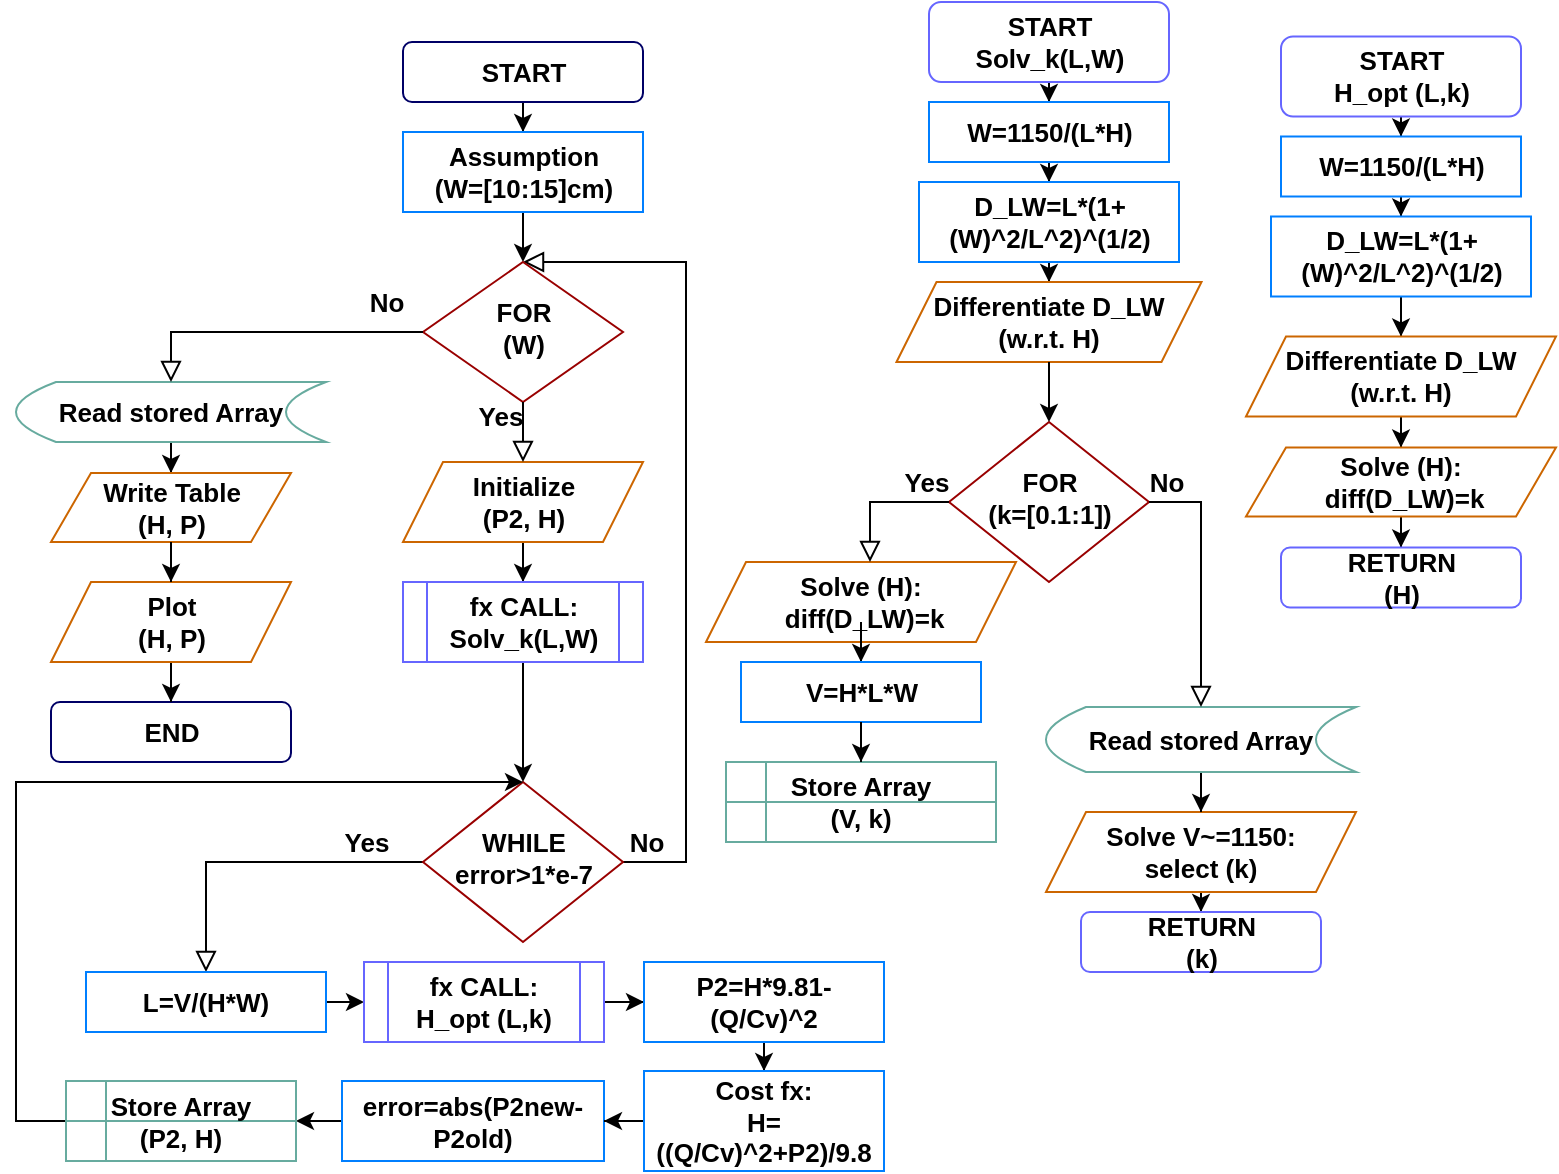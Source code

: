 <mxfile version="14.5.1" type="device"><diagram id="C5RBs43oDa-KdzZeNtuy" name="Page-1"><mxGraphModel dx="1414" dy="667" grid="1" gridSize="10" guides="1" tooltips="1" connect="1" arrows="1" fold="1" page="1" pageScale="1" pageWidth="827" pageHeight="1169" math="0" shadow="0"><root><mxCell id="WIyWlLk6GJQsqaUBKTNV-0"/><mxCell id="WIyWlLk6GJQsqaUBKTNV-1" parent="WIyWlLk6GJQsqaUBKTNV-0"/><mxCell id="CeGLxgAaDNpBUoNIsZBW-0" value="" style="edgeStyle=orthogonalEdgeStyle;rounded=0;orthogonalLoop=1;jettySize=auto;html=1;fontStyle=1;fontSize=13;" parent="WIyWlLk6GJQsqaUBKTNV-1" source="CeGLxgAaDNpBUoNIsZBW-1" target="CeGLxgAaDNpBUoNIsZBW-28" edge="1"><mxGeometry relative="1" as="geometry"><mxPoint x="278.5" y="85" as="targetPoint"/></mxGeometry></mxCell><mxCell id="CeGLxgAaDNpBUoNIsZBW-1" value="START" style="rounded=1;whiteSpace=wrap;html=1;fontSize=13;glass=0;strokeWidth=1;shadow=0;strokeColor=#000066;fontStyle=1" parent="WIyWlLk6GJQsqaUBKTNV-1" vertex="1"><mxGeometry x="218.5" y="30" width="120" height="30" as="geometry"/></mxCell><mxCell id="CeGLxgAaDNpBUoNIsZBW-2" value="Yes" style="rounded=0;html=1;jettySize=auto;orthogonalLoop=1;fontSize=13;endArrow=block;endFill=0;endSize=8;strokeWidth=1;shadow=0;labelBackgroundColor=none;edgeStyle=orthogonalEdgeStyle;entryX=0.5;entryY=0;entryDx=0;entryDy=0;fontStyle=1" parent="WIyWlLk6GJQsqaUBKTNV-1" source="CeGLxgAaDNpBUoNIsZBW-4" target="CeGLxgAaDNpBUoNIsZBW-10" edge="1"><mxGeometry x="-0.651" y="-10" relative="1" as="geometry"><mxPoint as="offset"/><mxPoint x="153.5" y="555" as="targetPoint"/></mxGeometry></mxCell><mxCell id="CeGLxgAaDNpBUoNIsZBW-3" value="No" style="edgeStyle=orthogonalEdgeStyle;rounded=0;html=1;jettySize=auto;orthogonalLoop=1;fontSize=13;endArrow=block;endFill=0;endSize=8;strokeWidth=1;shadow=0;labelBackgroundColor=none;fontStyle=1;exitX=1;exitY=0.5;exitDx=0;exitDy=0;entryX=0.5;entryY=0;entryDx=0;entryDy=0;" parent="WIyWlLk6GJQsqaUBKTNV-1" source="CeGLxgAaDNpBUoNIsZBW-4" target="JRDSD1NL4oVvOifxIJSZ-3" edge="1"><mxGeometry x="-0.944" y="10" relative="1" as="geometry"><mxPoint as="offset"/><mxPoint x="279" y="130" as="targetPoint"/><Array as="points"><mxPoint x="360" y="440"/><mxPoint x="360" y="140"/></Array></mxGeometry></mxCell><mxCell id="CeGLxgAaDNpBUoNIsZBW-4" value="WHILE&lt;br style=&quot;font-size: 13px;&quot;&gt;error&amp;gt;1*e-7" style="rhombus;whiteSpace=wrap;html=1;shadow=0;fontFamily=Helvetica;fontSize=13;align=center;strokeWidth=1;spacing=6;spacingTop=-4;strokeColor=#990000;fontStyle=1" parent="WIyWlLk6GJQsqaUBKTNV-1" vertex="1"><mxGeometry x="228.5" y="400" width="100" height="80" as="geometry"/></mxCell><mxCell id="CeGLxgAaDNpBUoNIsZBW-6" value="" style="edgeStyle=orthogonalEdgeStyle;rounded=0;orthogonalLoop=1;jettySize=auto;html=1;exitX=0.5;exitY=1;exitDx=0;exitDy=0;fontStyle=1;fontSize=13;entryX=0.5;entryY=0;entryDx=0;entryDy=0;" parent="WIyWlLk6GJQsqaUBKTNV-1" source="CeGLxgAaDNpBUoNIsZBW-28" target="JRDSD1NL4oVvOifxIJSZ-3" edge="1"><mxGeometry relative="1" as="geometry"><mxPoint x="230" y="140" as="sourcePoint"/><mxPoint x="230" y="160" as="targetPoint"/></mxGeometry></mxCell><mxCell id="CeGLxgAaDNpBUoNIsZBW-9" style="edgeStyle=orthogonalEdgeStyle;rounded=0;orthogonalLoop=1;jettySize=auto;html=1;exitX=1;exitY=0.5;exitDx=0;exitDy=0;entryX=0;entryY=0.5;entryDx=0;entryDy=0;fontStyle=1;fontSize=13;" parent="WIyWlLk6GJQsqaUBKTNV-1" source="CeGLxgAaDNpBUoNIsZBW-10" target="CeGLxgAaDNpBUoNIsZBW-12" edge="1"><mxGeometry relative="1" as="geometry"/></mxCell><mxCell id="CeGLxgAaDNpBUoNIsZBW-10" value="L=V/(H*W)" style="rounded=0;whiteSpace=wrap;html=1;strokeColor=#007FFF;fontStyle=1;fontSize=13;" parent="WIyWlLk6GJQsqaUBKTNV-1" vertex="1"><mxGeometry x="60" y="495" width="120" height="30" as="geometry"/></mxCell><mxCell id="CeGLxgAaDNpBUoNIsZBW-11" style="edgeStyle=orthogonalEdgeStyle;rounded=0;orthogonalLoop=1;jettySize=auto;html=1;entryX=0;entryY=0.5;entryDx=0;entryDy=0;fontStyle=1;fontSize=13;" parent="WIyWlLk6GJQsqaUBKTNV-1" source="CeGLxgAaDNpBUoNIsZBW-12" target="CeGLxgAaDNpBUoNIsZBW-17" edge="1"><mxGeometry relative="1" as="geometry"/></mxCell><mxCell id="CeGLxgAaDNpBUoNIsZBW-12" value="fx CALL:&lt;br style=&quot;font-size: 13px&quot;&gt;H_opt (L,k)" style="shape=process;whiteSpace=wrap;html=1;backgroundOutline=1;strokeColor=#6666FF;fontStyle=1;fontSize=13;" parent="WIyWlLk6GJQsqaUBKTNV-1" vertex="1"><mxGeometry x="199" y="490" width="120" height="40" as="geometry"/></mxCell><mxCell id="CeGLxgAaDNpBUoNIsZBW-13" style="edgeStyle=orthogonalEdgeStyle;rounded=0;orthogonalLoop=1;jettySize=auto;html=1;fontStyle=1;fontSize=13;" parent="WIyWlLk6GJQsqaUBKTNV-1" source="CeGLxgAaDNpBUoNIsZBW-14" target="CeGLxgAaDNpBUoNIsZBW-20" edge="1"><mxGeometry relative="1" as="geometry"/></mxCell><mxCell id="CeGLxgAaDNpBUoNIsZBW-14" value="error=abs(P2new-P2old)" style="rounded=0;whiteSpace=wrap;html=1;strokeColor=#007FFF;fontStyle=1;fontSize=13;" parent="WIyWlLk6GJQsqaUBKTNV-1" vertex="1"><mxGeometry x="188" y="549.5" width="131" height="40" as="geometry"/></mxCell><mxCell id="CeGLxgAaDNpBUoNIsZBW-15" style="edgeStyle=orthogonalEdgeStyle;rounded=0;orthogonalLoop=1;jettySize=auto;html=1;exitX=0.5;exitY=1;exitDx=0;exitDy=0;fontStyle=1;fontSize=13;" parent="WIyWlLk6GJQsqaUBKTNV-1" source="CeGLxgAaDNpBUoNIsZBW-10" target="CeGLxgAaDNpBUoNIsZBW-10" edge="1"><mxGeometry relative="1" as="geometry"/></mxCell><mxCell id="CeGLxgAaDNpBUoNIsZBW-16" style="edgeStyle=orthogonalEdgeStyle;rounded=0;orthogonalLoop=1;jettySize=auto;html=1;fontStyle=1;fontSize=13;" parent="WIyWlLk6GJQsqaUBKTNV-1" source="CeGLxgAaDNpBUoNIsZBW-17" target="CeGLxgAaDNpBUoNIsZBW-19" edge="1"><mxGeometry relative="1" as="geometry"/></mxCell><mxCell id="CeGLxgAaDNpBUoNIsZBW-17" value="P2=H*9.81-(Q/Cv)^2" style="rounded=0;whiteSpace=wrap;html=1;strokeColor=#007FFF;fontStyle=1;fontSize=13;" parent="WIyWlLk6GJQsqaUBKTNV-1" vertex="1"><mxGeometry x="339" y="490" width="120" height="40" as="geometry"/></mxCell><mxCell id="CeGLxgAaDNpBUoNIsZBW-18" style="edgeStyle=orthogonalEdgeStyle;rounded=0;orthogonalLoop=1;jettySize=auto;html=1;fontStyle=1;fontSize=13;" parent="WIyWlLk6GJQsqaUBKTNV-1" source="CeGLxgAaDNpBUoNIsZBW-19" target="CeGLxgAaDNpBUoNIsZBW-14" edge="1"><mxGeometry relative="1" as="geometry"/></mxCell><mxCell id="CeGLxgAaDNpBUoNIsZBW-19" value="Cost fx:&lt;br style=&quot;font-size: 13px;&quot;&gt;H=((Q/Cv)^2+P2)/9.8" style="rounded=0;whiteSpace=wrap;html=1;strokeColor=#007FFF;fontStyle=1;fontSize=13;" parent="WIyWlLk6GJQsqaUBKTNV-1" vertex="1"><mxGeometry x="339" y="544.5" width="120" height="50" as="geometry"/></mxCell><mxCell id="JRDSD1NL4oVvOifxIJSZ-0" style="edgeStyle=orthogonalEdgeStyle;rounded=0;orthogonalLoop=1;jettySize=auto;html=1;entryX=0.5;entryY=0;entryDx=0;entryDy=0;exitX=0;exitY=0.5;exitDx=0;exitDy=0;" edge="1" parent="WIyWlLk6GJQsqaUBKTNV-1" source="CeGLxgAaDNpBUoNIsZBW-20" target="CeGLxgAaDNpBUoNIsZBW-4"><mxGeometry relative="1" as="geometry"><mxPoint x="244" y="360" as="targetPoint"/><Array as="points"><mxPoint x="25" y="570"/><mxPoint x="25" y="400"/></Array></mxGeometry></mxCell><mxCell id="CeGLxgAaDNpBUoNIsZBW-20" value="Store Array&lt;br style=&quot;font-size: 13px;&quot;&gt;(P2, H)" style="shape=internalStorage;whiteSpace=wrap;html=1;backgroundOutline=1;strokeColor=#67AB9F;fontStyle=1;fontSize=13;" parent="WIyWlLk6GJQsqaUBKTNV-1" vertex="1"><mxGeometry x="50" y="549.5" width="115" height="40" as="geometry"/></mxCell><mxCell id="CeGLxgAaDNpBUoNIsZBW-26" style="edgeStyle=orthogonalEdgeStyle;rounded=0;orthogonalLoop=1;jettySize=auto;html=1;fontStyle=1;fontSize=13;" parent="WIyWlLk6GJQsqaUBKTNV-1" source="CeGLxgAaDNpBUoNIsZBW-27" target="CeGLxgAaDNpBUoNIsZBW-30" edge="1"><mxGeometry relative="1" as="geometry"/></mxCell><mxCell id="CeGLxgAaDNpBUoNIsZBW-27" value="START&lt;br style=&quot;font-size: 13px&quot;&gt;H_opt (L,k)" style="rounded=1;whiteSpace=wrap;html=1;strokeColor=#6666FF;fontStyle=1;fontSize=13;" parent="WIyWlLk6GJQsqaUBKTNV-1" vertex="1"><mxGeometry x="657.5" y="27.25" width="120" height="40" as="geometry"/></mxCell><mxCell id="CeGLxgAaDNpBUoNIsZBW-28" value="&lt;span style=&quot;font-size: 13px&quot;&gt;Assumption&lt;/span&gt;&lt;br style=&quot;font-size: 13px&quot;&gt;&lt;span style=&quot;font-size: 13px&quot;&gt;(W=[10:15]cm)&lt;/span&gt;" style="rounded=0;whiteSpace=wrap;html=1;strokeColor=#007FFF;fontStyle=1;fontSize=13;" parent="WIyWlLk6GJQsqaUBKTNV-1" vertex="1"><mxGeometry x="218.5" y="75" width="120" height="40" as="geometry"/></mxCell><mxCell id="CeGLxgAaDNpBUoNIsZBW-29" style="edgeStyle=orthogonalEdgeStyle;rounded=0;orthogonalLoop=1;jettySize=auto;html=1;fontStyle=1;fontSize=13;" parent="WIyWlLk6GJQsqaUBKTNV-1" source="CeGLxgAaDNpBUoNIsZBW-30" target="CeGLxgAaDNpBUoNIsZBW-32" edge="1"><mxGeometry relative="1" as="geometry"/></mxCell><mxCell id="CeGLxgAaDNpBUoNIsZBW-30" value="W=1150/(L*H)" style="rounded=0;whiteSpace=wrap;html=1;strokeColor=#007FFF;fontStyle=1;fontSize=13;" parent="WIyWlLk6GJQsqaUBKTNV-1" vertex="1"><mxGeometry x="657.5" y="77.25" width="120" height="30" as="geometry"/></mxCell><mxCell id="CeGLxgAaDNpBUoNIsZBW-31" style="edgeStyle=orthogonalEdgeStyle;rounded=0;orthogonalLoop=1;jettySize=auto;html=1;entryX=0.5;entryY=0;entryDx=0;entryDy=0;fontStyle=1;fontSize=13;" parent="WIyWlLk6GJQsqaUBKTNV-1" source="CeGLxgAaDNpBUoNIsZBW-32" target="CeGLxgAaDNpBUoNIsZBW-34" edge="1"><mxGeometry relative="1" as="geometry"/></mxCell><mxCell id="CeGLxgAaDNpBUoNIsZBW-32" value="D_LW=L*(1+(W)^2/L^2)^(1/2)" style="rounded=0;whiteSpace=wrap;html=1;strokeColor=#007FFF;fontStyle=1;fontSize=13;" parent="WIyWlLk6GJQsqaUBKTNV-1" vertex="1"><mxGeometry x="652.5" y="117.25" width="130" height="40" as="geometry"/></mxCell><mxCell id="CeGLxgAaDNpBUoNIsZBW-33" value="" style="edgeStyle=orthogonalEdgeStyle;rounded=0;orthogonalLoop=1;jettySize=auto;html=1;fontStyle=1;fontSize=13;" parent="WIyWlLk6GJQsqaUBKTNV-1" source="CeGLxgAaDNpBUoNIsZBW-34" target="CeGLxgAaDNpBUoNIsZBW-38" edge="1"><mxGeometry relative="1" as="geometry"/></mxCell><mxCell id="CeGLxgAaDNpBUoNIsZBW-34" value="&lt;br style=&quot;font-size: 13px;&quot;&gt;Differentiate D_LW&lt;br style=&quot;font-size: 13px;&quot;&gt;(w.r.t. H)&lt;br style=&quot;font-size: 13px;&quot;&gt;&amp;nbsp;" style="shape=parallelogram;perimeter=parallelogramPerimeter;whiteSpace=wrap;html=1;fixedSize=1;strokeColor=#CC6600;fontStyle=1;fontSize=13;" parent="WIyWlLk6GJQsqaUBKTNV-1" vertex="1"><mxGeometry x="640" y="177.25" width="155" height="40" as="geometry"/></mxCell><mxCell id="CeGLxgAaDNpBUoNIsZBW-37" style="edgeStyle=orthogonalEdgeStyle;rounded=0;orthogonalLoop=1;jettySize=auto;html=1;fontStyle=1;fontSize=13;" parent="WIyWlLk6GJQsqaUBKTNV-1" source="CeGLxgAaDNpBUoNIsZBW-38" target="CeGLxgAaDNpBUoNIsZBW-39" edge="1"><mxGeometry relative="1" as="geometry"/></mxCell><mxCell id="CeGLxgAaDNpBUoNIsZBW-38" value="&lt;br style=&quot;font-size: 13px&quot;&gt;Solve (H):&lt;br style=&quot;font-size: 13px&quot;&gt;&amp;nbsp;diff(D_LW)=k&lt;br style=&quot;font-size: 13px&quot;&gt;&amp;nbsp;" style="shape=parallelogram;perimeter=parallelogramPerimeter;whiteSpace=wrap;html=1;fixedSize=1;strokeColor=#CC6600;fontStyle=1;fontSize=13;" parent="WIyWlLk6GJQsqaUBKTNV-1" vertex="1"><mxGeometry x="640" y="232.75" width="155" height="34.5" as="geometry"/></mxCell><mxCell id="CeGLxgAaDNpBUoNIsZBW-39" value="RETURN&lt;br&gt;(H)" style="rounded=1;whiteSpace=wrap;html=1;strokeColor=#6666FF;fontStyle=1;fontSize=13;" parent="WIyWlLk6GJQsqaUBKTNV-1" vertex="1"><mxGeometry x="657.5" y="282.75" width="120" height="30" as="geometry"/></mxCell><mxCell id="JRDSD1NL4oVvOifxIJSZ-3" value="FOR&lt;br&gt;(W)" style="rhombus;whiteSpace=wrap;html=1;shadow=0;fontFamily=Helvetica;fontSize=13;align=center;strokeWidth=1;spacing=6;spacingTop=-4;strokeColor=#990000;fontStyle=1" vertex="1" parent="WIyWlLk6GJQsqaUBKTNV-1"><mxGeometry x="228.5" y="140" width="100" height="70" as="geometry"/></mxCell><mxCell id="JRDSD1NL4oVvOifxIJSZ-11" style="edgeStyle=orthogonalEdgeStyle;rounded=0;orthogonalLoop=1;jettySize=auto;html=1;" edge="1" parent="WIyWlLk6GJQsqaUBKTNV-1" source="JRDSD1NL4oVvOifxIJSZ-6" target="JRDSD1NL4oVvOifxIJSZ-9"><mxGeometry relative="1" as="geometry"/></mxCell><mxCell id="JRDSD1NL4oVvOifxIJSZ-6" value="Initialize&lt;br style=&quot;font-size: 13px;&quot;&gt;(P2, H)" style="shape=parallelogram;perimeter=parallelogramPerimeter;whiteSpace=wrap;html=1;fixedSize=1;strokeColor=#CC6600;fontStyle=1;fontSize=13;" vertex="1" parent="WIyWlLk6GJQsqaUBKTNV-1"><mxGeometry x="218.5" y="240" width="120" height="40" as="geometry"/></mxCell><mxCell id="JRDSD1NL4oVvOifxIJSZ-7" value="Yes" style="rounded=0;html=1;jettySize=auto;orthogonalLoop=1;fontSize=13;endArrow=block;endFill=0;endSize=8;strokeWidth=1;shadow=0;labelBackgroundColor=none;edgeStyle=orthogonalEdgeStyle;fontStyle=1;entryX=0.5;entryY=0;entryDx=0;entryDy=0;" edge="1" parent="WIyWlLk6GJQsqaUBKTNV-1" source="JRDSD1NL4oVvOifxIJSZ-3" target="JRDSD1NL4oVvOifxIJSZ-6"><mxGeometry x="-0.714" y="-12" relative="1" as="geometry"><mxPoint as="offset"/><mxPoint x="307" y="500" as="targetPoint"/><mxPoint x="296" y="305" as="sourcePoint"/></mxGeometry></mxCell><mxCell id="JRDSD1NL4oVvOifxIJSZ-12" style="edgeStyle=orthogonalEdgeStyle;rounded=0;orthogonalLoop=1;jettySize=auto;html=1;entryX=0.5;entryY=0;entryDx=0;entryDy=0;" edge="1" parent="WIyWlLk6GJQsqaUBKTNV-1" source="JRDSD1NL4oVvOifxIJSZ-9" target="CeGLxgAaDNpBUoNIsZBW-4"><mxGeometry relative="1" as="geometry"/></mxCell><mxCell id="JRDSD1NL4oVvOifxIJSZ-9" value="fx CALL:&lt;br style=&quot;font-size: 13px&quot;&gt;Solv_k(L,W)" style="shape=process;whiteSpace=wrap;html=1;backgroundOutline=1;strokeColor=#6666FF;fontStyle=1;fontSize=13;" vertex="1" parent="WIyWlLk6GJQsqaUBKTNV-1"><mxGeometry x="218.5" y="300" width="120" height="40" as="geometry"/></mxCell><mxCell id="JRDSD1NL4oVvOifxIJSZ-13" style="edgeStyle=orthogonalEdgeStyle;rounded=0;orthogonalLoop=1;jettySize=auto;html=1;fontStyle=1;fontSize=13;" edge="1" parent="WIyWlLk6GJQsqaUBKTNV-1" source="JRDSD1NL4oVvOifxIJSZ-14" target="JRDSD1NL4oVvOifxIJSZ-16"><mxGeometry relative="1" as="geometry"/></mxCell><mxCell id="JRDSD1NL4oVvOifxIJSZ-14" value="START&lt;br style=&quot;font-size: 13px&quot;&gt;Solv_k(L,W)" style="rounded=1;whiteSpace=wrap;html=1;strokeColor=#6666FF;fontStyle=1;fontSize=13;" vertex="1" parent="WIyWlLk6GJQsqaUBKTNV-1"><mxGeometry x="481.5" y="10" width="120" height="40" as="geometry"/></mxCell><mxCell id="JRDSD1NL4oVvOifxIJSZ-15" style="edgeStyle=orthogonalEdgeStyle;rounded=0;orthogonalLoop=1;jettySize=auto;html=1;fontStyle=1;fontSize=13;" edge="1" parent="WIyWlLk6GJQsqaUBKTNV-1" source="JRDSD1NL4oVvOifxIJSZ-16" target="JRDSD1NL4oVvOifxIJSZ-18"><mxGeometry relative="1" as="geometry"/></mxCell><mxCell id="JRDSD1NL4oVvOifxIJSZ-16" value="W=1150/(L*H)" style="rounded=0;whiteSpace=wrap;html=1;strokeColor=#007FFF;fontStyle=1;fontSize=13;" vertex="1" parent="WIyWlLk6GJQsqaUBKTNV-1"><mxGeometry x="481.5" y="60" width="120" height="30" as="geometry"/></mxCell><mxCell id="JRDSD1NL4oVvOifxIJSZ-17" style="edgeStyle=orthogonalEdgeStyle;rounded=0;orthogonalLoop=1;jettySize=auto;html=1;entryX=0.5;entryY=0;entryDx=0;entryDy=0;fontStyle=1;fontSize=13;" edge="1" parent="WIyWlLk6GJQsqaUBKTNV-1" source="JRDSD1NL4oVvOifxIJSZ-18" target="JRDSD1NL4oVvOifxIJSZ-20"><mxGeometry relative="1" as="geometry"/></mxCell><mxCell id="JRDSD1NL4oVvOifxIJSZ-18" value="D_LW=L*(1+(W)^2/L^2)^(1/2)" style="rounded=0;whiteSpace=wrap;html=1;strokeColor=#007FFF;fontStyle=1;fontSize=13;" vertex="1" parent="WIyWlLk6GJQsqaUBKTNV-1"><mxGeometry x="476.5" y="100" width="130" height="40" as="geometry"/></mxCell><mxCell id="JRDSD1NL4oVvOifxIJSZ-20" value="&lt;br style=&quot;font-size: 13px;&quot;&gt;Differentiate D_LW&lt;br style=&quot;font-size: 13px;&quot;&gt;(w.r.t. H)&lt;br style=&quot;font-size: 13px;&quot;&gt;&amp;nbsp;" style="shape=parallelogram;perimeter=parallelogramPerimeter;whiteSpace=wrap;html=1;fixedSize=1;strokeColor=#CC6600;fontStyle=1;fontSize=13;" vertex="1" parent="WIyWlLk6GJQsqaUBKTNV-1"><mxGeometry x="465.25" y="150" width="152.5" height="40" as="geometry"/></mxCell><mxCell id="JRDSD1NL4oVvOifxIJSZ-21" style="edgeStyle=orthogonalEdgeStyle;rounded=0;orthogonalLoop=1;jettySize=auto;html=1;fontStyle=1;fontSize=13;" edge="1" parent="WIyWlLk6GJQsqaUBKTNV-1" source="JRDSD1NL4oVvOifxIJSZ-26" target="JRDSD1NL4oVvOifxIJSZ-23"><mxGeometry relative="1" as="geometry"/></mxCell><mxCell id="JRDSD1NL4oVvOifxIJSZ-22" value="&lt;br style=&quot;font-size: 13px&quot;&gt;Solve (H):&lt;br style=&quot;font-size: 13px&quot;&gt;&amp;nbsp;diff(D_LW)=k&lt;br style=&quot;font-size: 13px&quot;&gt;&amp;nbsp;" style="shape=parallelogram;perimeter=parallelogramPerimeter;whiteSpace=wrap;html=1;fixedSize=1;strokeColor=#CC6600;fontStyle=1;fontSize=13;" vertex="1" parent="WIyWlLk6GJQsqaUBKTNV-1"><mxGeometry x="370" y="290" width="155" height="40" as="geometry"/></mxCell><mxCell id="JRDSD1NL4oVvOifxIJSZ-23" value="RETURN&lt;br&gt;(k)" style="rounded=1;whiteSpace=wrap;html=1;strokeColor=#6666FF;fontStyle=1;fontSize=13;" vertex="1" parent="WIyWlLk6GJQsqaUBKTNV-1"><mxGeometry x="557.5" y="465" width="120" height="30" as="geometry"/></mxCell><mxCell id="JRDSD1NL4oVvOifxIJSZ-24" value="FOR&lt;br&gt;(k=[0.1:1])" style="rhombus;whiteSpace=wrap;html=1;shadow=0;fontFamily=Helvetica;fontSize=13;align=center;strokeWidth=1;spacing=6;spacingTop=-4;strokeColor=#990000;fontStyle=1" vertex="1" parent="WIyWlLk6GJQsqaUBKTNV-1"><mxGeometry x="491.5" y="220" width="100" height="80" as="geometry"/></mxCell><mxCell id="JRDSD1NL4oVvOifxIJSZ-25" value="" style="edgeStyle=orthogonalEdgeStyle;rounded=0;orthogonalLoop=1;jettySize=auto;html=1;fontStyle=1;fontSize=13;exitX=0.5;exitY=1;exitDx=0;exitDy=0;" edge="1" parent="WIyWlLk6GJQsqaUBKTNV-1" source="JRDSD1NL4oVvOifxIJSZ-20" target="JRDSD1NL4oVvOifxIJSZ-24"><mxGeometry relative="1" as="geometry"><mxPoint x="441.5" y="260" as="sourcePoint"/><mxPoint x="449" y="430" as="targetPoint"/></mxGeometry></mxCell><mxCell id="JRDSD1NL4oVvOifxIJSZ-26" value="&lt;br style=&quot;font-size: 13px&quot;&gt;Solve V~=1150:&lt;br style=&quot;font-size: 13px&quot;&gt;select (k)&lt;br style=&quot;font-size: 13px&quot;&gt;&amp;nbsp;" style="shape=parallelogram;perimeter=parallelogramPerimeter;whiteSpace=wrap;html=1;fixedSize=1;strokeColor=#CC6600;fontStyle=1;fontSize=13;" vertex="1" parent="WIyWlLk6GJQsqaUBKTNV-1"><mxGeometry x="540" y="415" width="155" height="40" as="geometry"/></mxCell><mxCell id="JRDSD1NL4oVvOifxIJSZ-30" style="edgeStyle=orthogonalEdgeStyle;rounded=0;orthogonalLoop=1;jettySize=auto;html=1;fontStyle=1;fontSize=13;" edge="1" parent="WIyWlLk6GJQsqaUBKTNV-1" source="JRDSD1NL4oVvOifxIJSZ-22" target="JRDSD1NL4oVvOifxIJSZ-29"><mxGeometry relative="1" as="geometry"><mxPoint x="447.5" y="340" as="sourcePoint"/><mxPoint x="447.5" y="430" as="targetPoint"/></mxGeometry></mxCell><mxCell id="JRDSD1NL4oVvOifxIJSZ-29" value="V=H*L*W" style="rounded=0;whiteSpace=wrap;html=1;strokeColor=#007FFF;fontStyle=1;fontSize=13;" vertex="1" parent="WIyWlLk6GJQsqaUBKTNV-1"><mxGeometry x="387.5" y="340" width="120" height="30" as="geometry"/></mxCell><mxCell id="JRDSD1NL4oVvOifxIJSZ-38" value="Store Array&lt;br style=&quot;font-size: 13px&quot;&gt;(V, k)" style="shape=internalStorage;whiteSpace=wrap;html=1;backgroundOutline=1;strokeColor=#67AB9F;fontStyle=1;fontSize=13;" vertex="1" parent="WIyWlLk6GJQsqaUBKTNV-1"><mxGeometry x="380" y="390" width="135" height="40" as="geometry"/></mxCell><mxCell id="JRDSD1NL4oVvOifxIJSZ-39" value="" style="edgeStyle=orthogonalEdgeStyle;rounded=0;orthogonalLoop=1;jettySize=auto;html=1;" edge="1" parent="WIyWlLk6GJQsqaUBKTNV-1" source="JRDSD1NL4oVvOifxIJSZ-29" target="JRDSD1NL4oVvOifxIJSZ-38"><mxGeometry relative="1" as="geometry"><mxPoint x="447.5" y="390" as="sourcePoint"/><mxPoint x="440" y="480" as="targetPoint"/></mxGeometry></mxCell><mxCell id="JRDSD1NL4oVvOifxIJSZ-43" value="Yes" style="rounded=0;html=1;jettySize=auto;orthogonalLoop=1;fontSize=13;endArrow=block;endFill=0;endSize=8;strokeWidth=1;shadow=0;labelBackgroundColor=none;edgeStyle=orthogonalEdgeStyle;fontStyle=1;exitX=0;exitY=0.5;exitDx=0;exitDy=0;" edge="1" parent="WIyWlLk6GJQsqaUBKTNV-1" source="JRDSD1NL4oVvOifxIJSZ-24"><mxGeometry x="-0.669" y="-10" relative="1" as="geometry"><mxPoint as="offset"/><mxPoint x="452" y="290" as="targetPoint"/><mxPoint x="452.75" y="270" as="sourcePoint"/><Array as="points"><mxPoint x="451.5" y="260"/></Array></mxGeometry></mxCell><mxCell id="JRDSD1NL4oVvOifxIJSZ-48" style="edgeStyle=orthogonalEdgeStyle;rounded=0;orthogonalLoop=1;jettySize=auto;html=1;" edge="1" parent="WIyWlLk6GJQsqaUBKTNV-1" source="JRDSD1NL4oVvOifxIJSZ-46" target="JRDSD1NL4oVvOifxIJSZ-26"><mxGeometry relative="1" as="geometry"/></mxCell><mxCell id="JRDSD1NL4oVvOifxIJSZ-46" value="Read stored Array" style="shape=dataStorage;whiteSpace=wrap;html=1;fixedSize=1;strokeColor=#67AB9F;fontStyle=1;fontSize=13;" vertex="1" parent="WIyWlLk6GJQsqaUBKTNV-1"><mxGeometry x="540" y="362.5" width="155" height="32.5" as="geometry"/></mxCell><mxCell id="JRDSD1NL4oVvOifxIJSZ-47" value="No" style="edgeStyle=orthogonalEdgeStyle;rounded=0;html=1;jettySize=auto;orthogonalLoop=1;fontSize=13;endArrow=block;endFill=0;endSize=8;strokeWidth=1;shadow=0;labelBackgroundColor=none;entryX=0.5;entryY=0;entryDx=0;entryDy=0;fontStyle=1;exitX=1;exitY=0.5;exitDx=0;exitDy=0;" edge="1" parent="WIyWlLk6GJQsqaUBKTNV-1" source="JRDSD1NL4oVvOifxIJSZ-24" target="JRDSD1NL4oVvOifxIJSZ-46"><mxGeometry x="-0.868" y="10" relative="1" as="geometry"><mxPoint as="offset"/><mxPoint x="525" y="320" as="sourcePoint"/><mxPoint x="637.5" y="350" as="targetPoint"/></mxGeometry></mxCell><mxCell id="JRDSD1NL4oVvOifxIJSZ-49" value="END" style="rounded=1;whiteSpace=wrap;html=1;fontSize=13;glass=0;strokeWidth=1;shadow=0;strokeColor=#000066;fontStyle=1" vertex="1" parent="WIyWlLk6GJQsqaUBKTNV-1"><mxGeometry x="42.5" y="360" width="120" height="30" as="geometry"/></mxCell><mxCell id="JRDSD1NL4oVvOifxIJSZ-50" style="edgeStyle=orthogonalEdgeStyle;rounded=0;orthogonalLoop=1;jettySize=auto;html=1;startArrow=none;fontStyle=1;fontSize=13;" edge="1" parent="WIyWlLk6GJQsqaUBKTNV-1" source="JRDSD1NL4oVvOifxIJSZ-55" target="JRDSD1NL4oVvOifxIJSZ-49"><mxGeometry relative="1" as="geometry"/></mxCell><mxCell id="JRDSD1NL4oVvOifxIJSZ-51" style="edgeStyle=orthogonalEdgeStyle;rounded=0;orthogonalLoop=1;jettySize=auto;html=1;fontStyle=1;fontSize=13;" edge="1" parent="WIyWlLk6GJQsqaUBKTNV-1" source="JRDSD1NL4oVvOifxIJSZ-52" target="JRDSD1NL4oVvOifxIJSZ-54"><mxGeometry relative="1" as="geometry"/></mxCell><mxCell id="JRDSD1NL4oVvOifxIJSZ-52" value="Read stored Array" style="shape=dataStorage;whiteSpace=wrap;html=1;fixedSize=1;strokeColor=#67AB9F;fontStyle=1;fontSize=13;" vertex="1" parent="WIyWlLk6GJQsqaUBKTNV-1"><mxGeometry x="25" y="200" width="155" height="30" as="geometry"/></mxCell><mxCell id="JRDSD1NL4oVvOifxIJSZ-53" value="" style="edgeStyle=orthogonalEdgeStyle;rounded=0;orthogonalLoop=1;jettySize=auto;html=1;fontStyle=1;fontSize=13;" edge="1" parent="WIyWlLk6GJQsqaUBKTNV-1" source="JRDSD1NL4oVvOifxIJSZ-54" target="JRDSD1NL4oVvOifxIJSZ-55"><mxGeometry relative="1" as="geometry"/></mxCell><mxCell id="JRDSD1NL4oVvOifxIJSZ-54" value="Write Table&lt;br style=&quot;font-size: 13px;&quot;&gt;(H, P)" style="shape=parallelogram;perimeter=parallelogramPerimeter;whiteSpace=wrap;html=1;fixedSize=1;strokeColor=#CC6600;fontStyle=1;fontSize=13;" vertex="1" parent="WIyWlLk6GJQsqaUBKTNV-1"><mxGeometry x="42.5" y="245.5" width="120" height="34.5" as="geometry"/></mxCell><mxCell id="JRDSD1NL4oVvOifxIJSZ-55" value="Plot&lt;br style=&quot;font-size: 13px;&quot;&gt;(H, P)" style="shape=parallelogram;perimeter=parallelogramPerimeter;whiteSpace=wrap;html=1;fixedSize=1;strokeColor=#CC6600;fontStyle=1;fontSize=13;" vertex="1" parent="WIyWlLk6GJQsqaUBKTNV-1"><mxGeometry x="42.5" y="300" width="120" height="40" as="geometry"/></mxCell><mxCell id="JRDSD1NL4oVvOifxIJSZ-56" value="" style="edgeStyle=orthogonalEdgeStyle;rounded=0;orthogonalLoop=1;jettySize=auto;html=1;startArrow=none;endArrow=none;fontStyle=1;fontSize=13;" edge="1" parent="WIyWlLk6GJQsqaUBKTNV-1" source="JRDSD1NL4oVvOifxIJSZ-54" target="JRDSD1NL4oVvOifxIJSZ-55"><mxGeometry relative="1" as="geometry"><mxPoint x="102.5" y="335.5" as="sourcePoint"/><mxPoint x="102.5" y="510" as="targetPoint"/></mxGeometry></mxCell><mxCell id="JRDSD1NL4oVvOifxIJSZ-57" value="No" style="edgeStyle=orthogonalEdgeStyle;rounded=0;html=1;jettySize=auto;orthogonalLoop=1;fontSize=13;endArrow=block;endFill=0;endSize=8;strokeWidth=1;shadow=0;labelBackgroundColor=none;entryX=0.5;entryY=0;entryDx=0;entryDy=0;fontStyle=1;exitX=0;exitY=0.5;exitDx=0;exitDy=0;" edge="1" parent="WIyWlLk6GJQsqaUBKTNV-1" source="JRDSD1NL4oVvOifxIJSZ-3" target="JRDSD1NL4oVvOifxIJSZ-52"><mxGeometry x="-0.755" y="-15" relative="1" as="geometry"><mxPoint as="offset"/><mxPoint x="370" y="540" as="sourcePoint"/><mxPoint x="387" y="162.5" as="targetPoint"/><Array as="points"><mxPoint x="103" y="175"/></Array></mxGeometry></mxCell></root></mxGraphModel></diagram></mxfile>